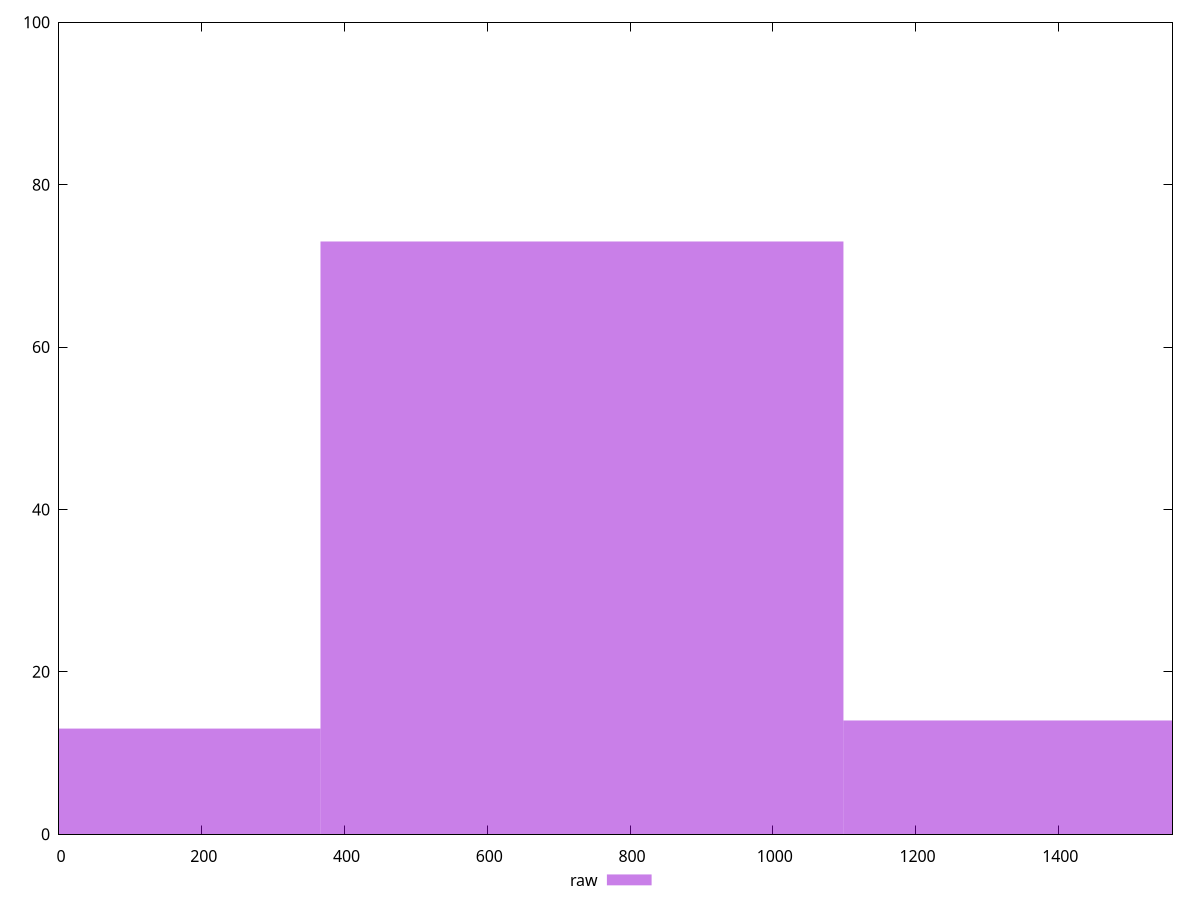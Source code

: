 reset

$raw <<EOF
732.659333340127 73
1465.318666680254 14
0 13
EOF

set key outside below
set boxwidth 732.659333340127
set xrange [0:1560]
set yrange [0:100]
set trange [0:100]
set style fill transparent solid 0.5 noborder
set terminal svg size 640, 490 enhanced background rgb 'white'
set output "report/report_00029_2021-02-24T13-36-40.390Z/uses-http2/samples/agenda/raw/histogram.svg"

plot $raw title "raw" with boxes

reset
